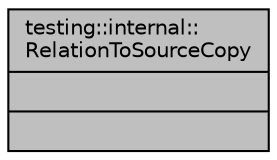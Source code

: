 digraph "testing::internal::RelationToSourceCopy"
{
 // INTERACTIVE_SVG=YES
 // LATEX_PDF_SIZE
  edge [fontname="Helvetica",fontsize="10",labelfontname="Helvetica",labelfontsize="10"];
  node [fontname="Helvetica",fontsize="10",shape=record];
  Node1 [label="{testing::internal::\lRelationToSourceCopy\n||}",height=0.2,width=0.4,color="black", fillcolor="grey75", style="filled", fontcolor="black",tooltip=" "];
}
